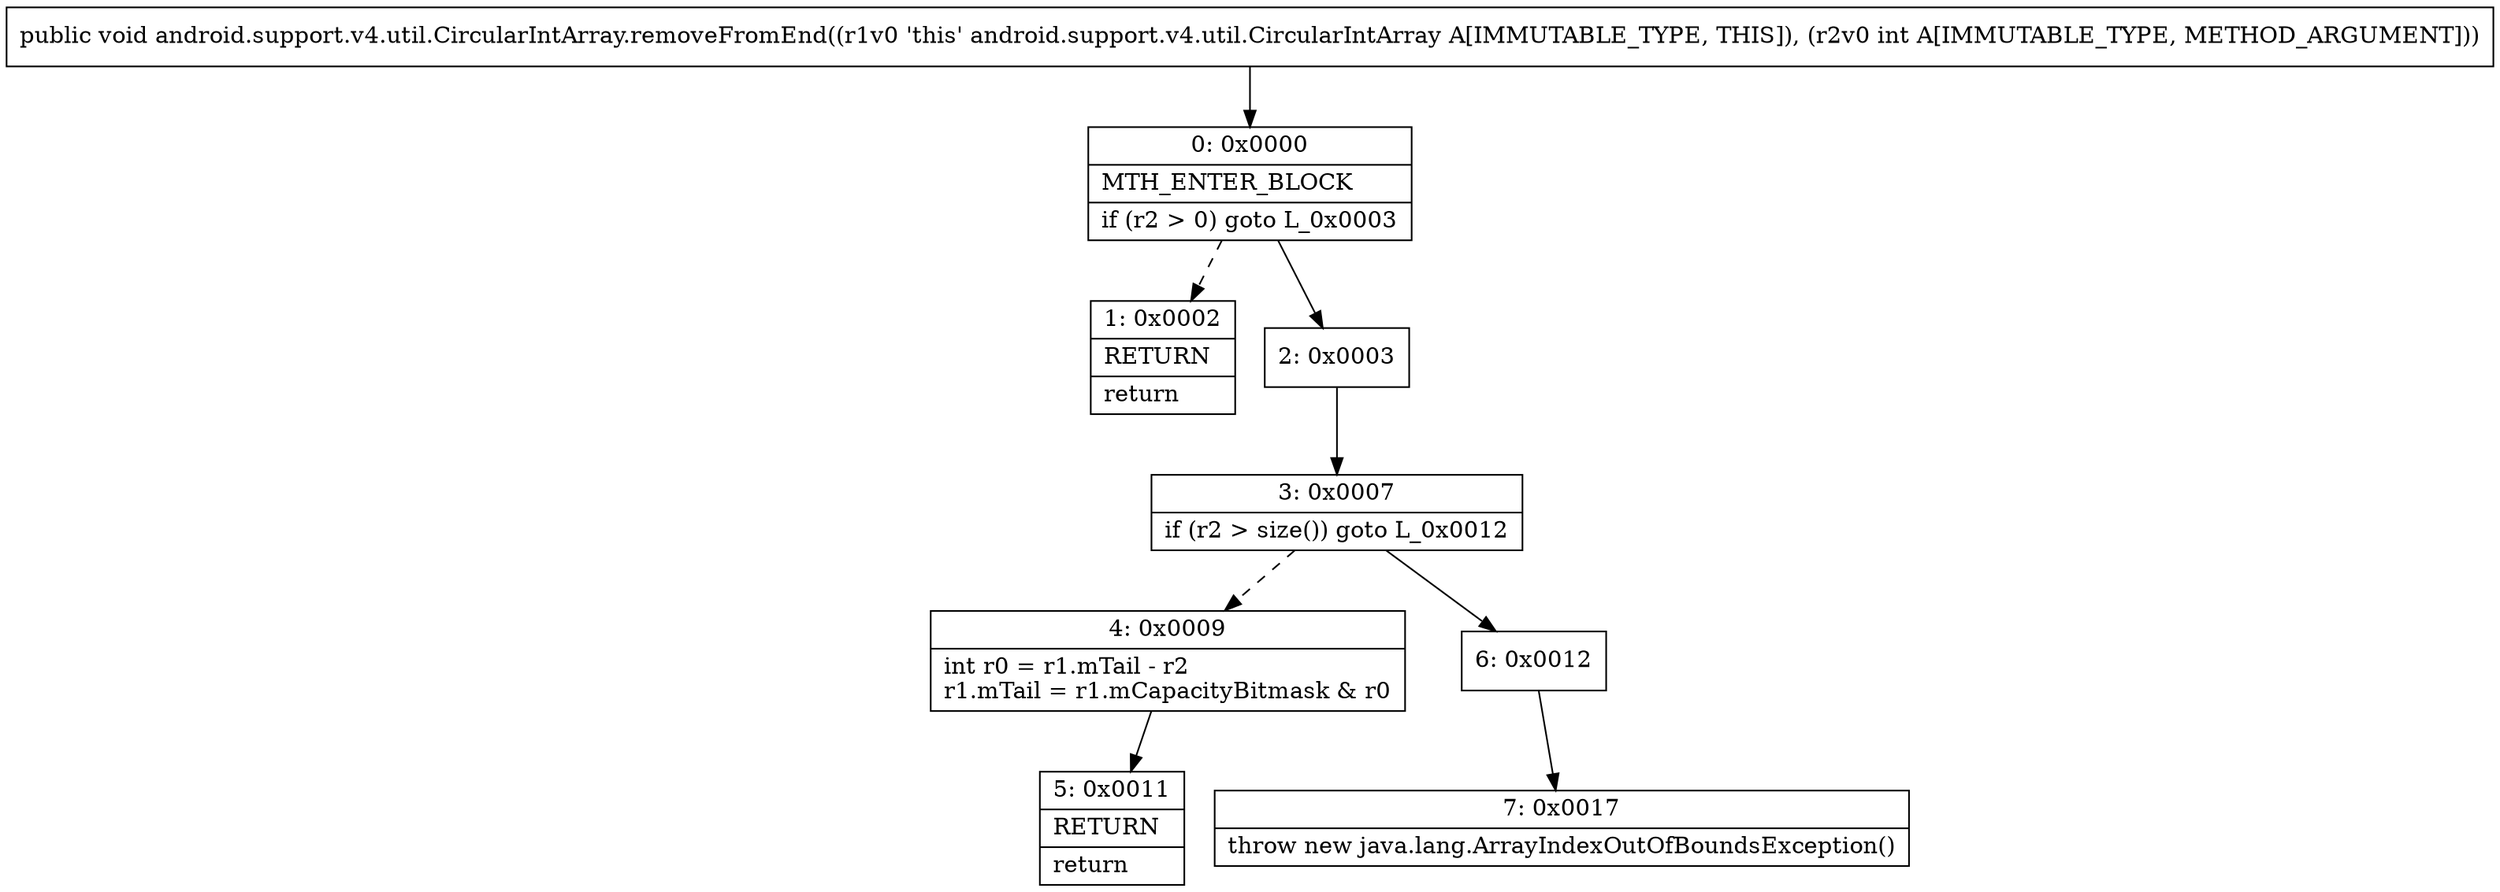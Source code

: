 digraph "CFG forandroid.support.v4.util.CircularIntArray.removeFromEnd(I)V" {
Node_0 [shape=record,label="{0\:\ 0x0000|MTH_ENTER_BLOCK\l|if (r2 \> 0) goto L_0x0003\l}"];
Node_1 [shape=record,label="{1\:\ 0x0002|RETURN\l|return\l}"];
Node_2 [shape=record,label="{2\:\ 0x0003}"];
Node_3 [shape=record,label="{3\:\ 0x0007|if (r2 \> size()) goto L_0x0012\l}"];
Node_4 [shape=record,label="{4\:\ 0x0009|int r0 = r1.mTail \- r2\lr1.mTail = r1.mCapacityBitmask & r0\l}"];
Node_5 [shape=record,label="{5\:\ 0x0011|RETURN\l|return\l}"];
Node_6 [shape=record,label="{6\:\ 0x0012}"];
Node_7 [shape=record,label="{7\:\ 0x0017|throw new java.lang.ArrayIndexOutOfBoundsException()\l}"];
MethodNode[shape=record,label="{public void android.support.v4.util.CircularIntArray.removeFromEnd((r1v0 'this' android.support.v4.util.CircularIntArray A[IMMUTABLE_TYPE, THIS]), (r2v0 int A[IMMUTABLE_TYPE, METHOD_ARGUMENT])) }"];
MethodNode -> Node_0;
Node_0 -> Node_1[style=dashed];
Node_0 -> Node_2;
Node_2 -> Node_3;
Node_3 -> Node_4[style=dashed];
Node_3 -> Node_6;
Node_4 -> Node_5;
Node_6 -> Node_7;
}

